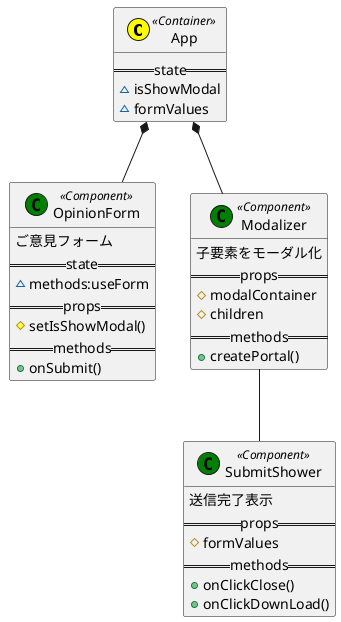 @startuml class diagram

class App << (C,yellow) Container>> {
    ==state==
    ~isShowModal
    ~formValues
}

class OpinionForm << (C,green) Component>> {
    ご意見フォーム
    ==state==
    ~methods:useForm
    ==props==
    #setIsShowModal()
    ==methods==
    +onSubmit()
}

class Modalizer << (C,green) Component>> {
    子要素をモーダル化
    ==props==
    #modalContainer
    #children
    ==methods==
    +createPortal()
}

class SubmitShower << (C,green) Component>> {
    送信完了表示
    ==props==
    #formValues
    ==methods==
    +onClickClose()
    +onClickDownLoad()
}

App *-- OpinionForm
App *-- Modalizer
Modalizer -- SubmitShower

@enduml
